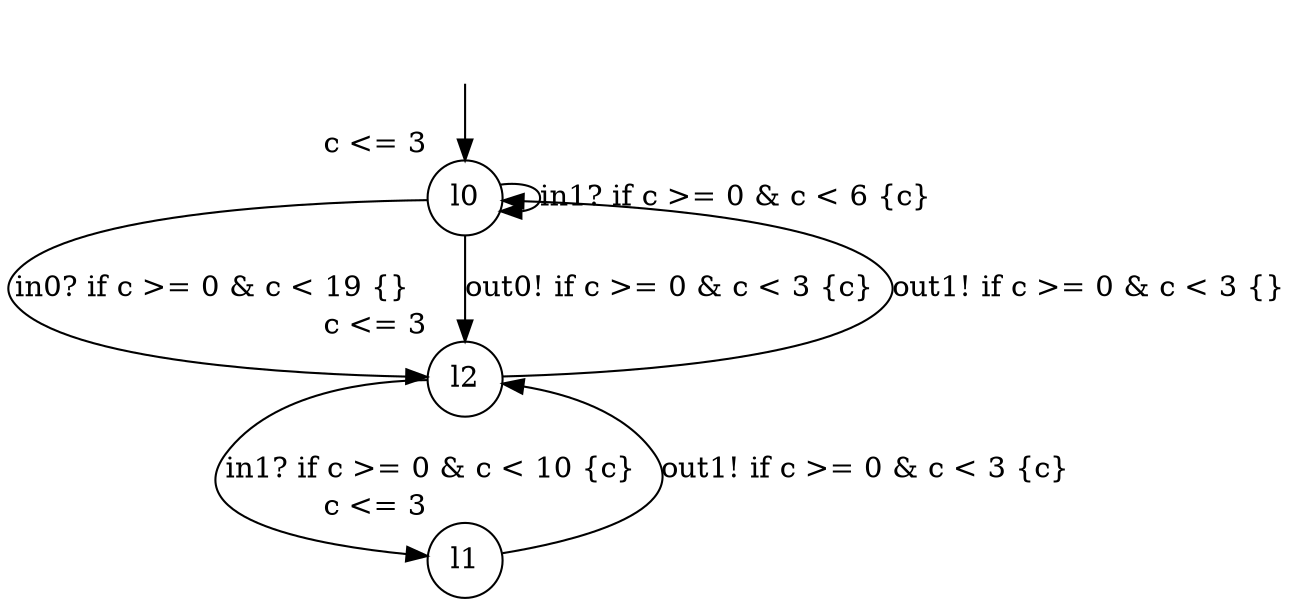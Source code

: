 digraph g {
__start0 [label="" shape="none"];
l0 [shape="circle" margin=0 label="l0", xlabel="c <= 3"];
l1 [shape="circle" margin=0 label="l1", xlabel="c <= 3"];
l2 [shape="circle" margin=0 label="l2", xlabel="c <= 3"];
l0 -> l2 [label="in0? if c >= 0 & c < 19 {} "];
l0 -> l0 [label="in1? if c >= 0 & c < 6 {c} "];
l0 -> l2 [label="out0! if c >= 0 & c < 3 {c} "];
l1 -> l2 [label="out1! if c >= 0 & c < 3 {c} "];
l2 -> l1 [label="in1? if c >= 0 & c < 10 {c} "];
l2 -> l0 [label="out1! if c >= 0 & c < 3 {} "];
__start0 -> l0;
}
